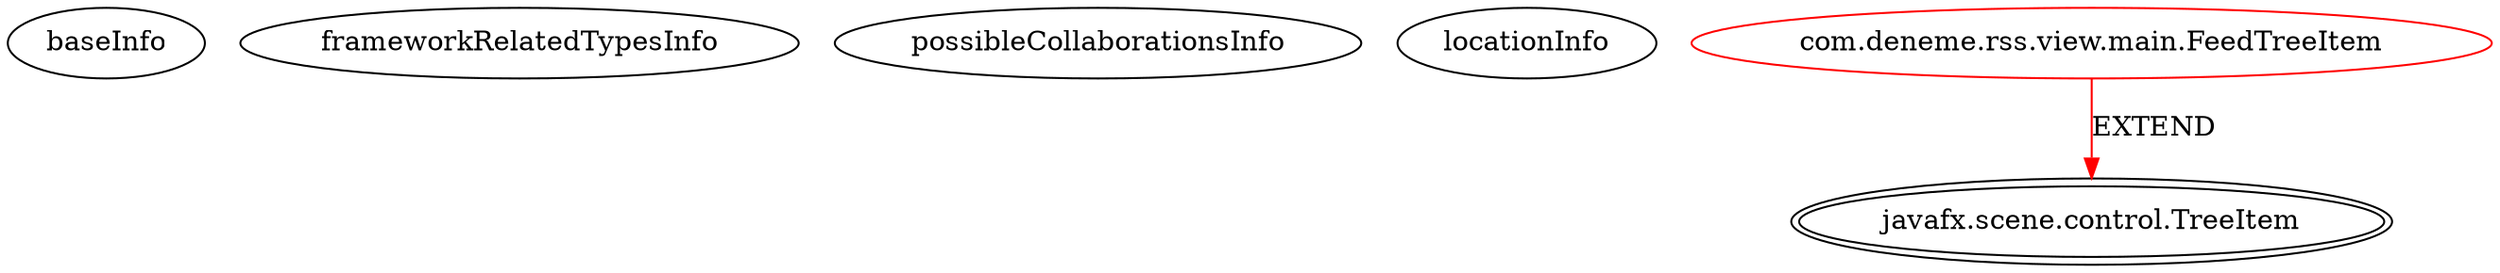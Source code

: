 digraph {
baseInfo[graphId=2005,category="extension_graph",isAnonymous=false,possibleRelation=false]
frameworkRelatedTypesInfo[0="javafx.scene.control.TreeItem"]
possibleCollaborationsInfo[]
locationInfo[projectName="berker-RSSReader",filePath="/berker-RSSReader/RSSReader-master/src/com/deneme/rss/view/main/FeedTreeItem.java",contextSignature="FeedTreeItem",graphId="2005"]
0[label="com.deneme.rss.view.main.FeedTreeItem",vertexType="ROOT_CLIENT_CLASS_DECLARATION",isFrameworkType=false,color=red]
1[label="javafx.scene.control.TreeItem",vertexType="FRAMEWORK_CLASS_TYPE",isFrameworkType=true,peripheries=2]
0->1[label="EXTEND",color=red]
}

